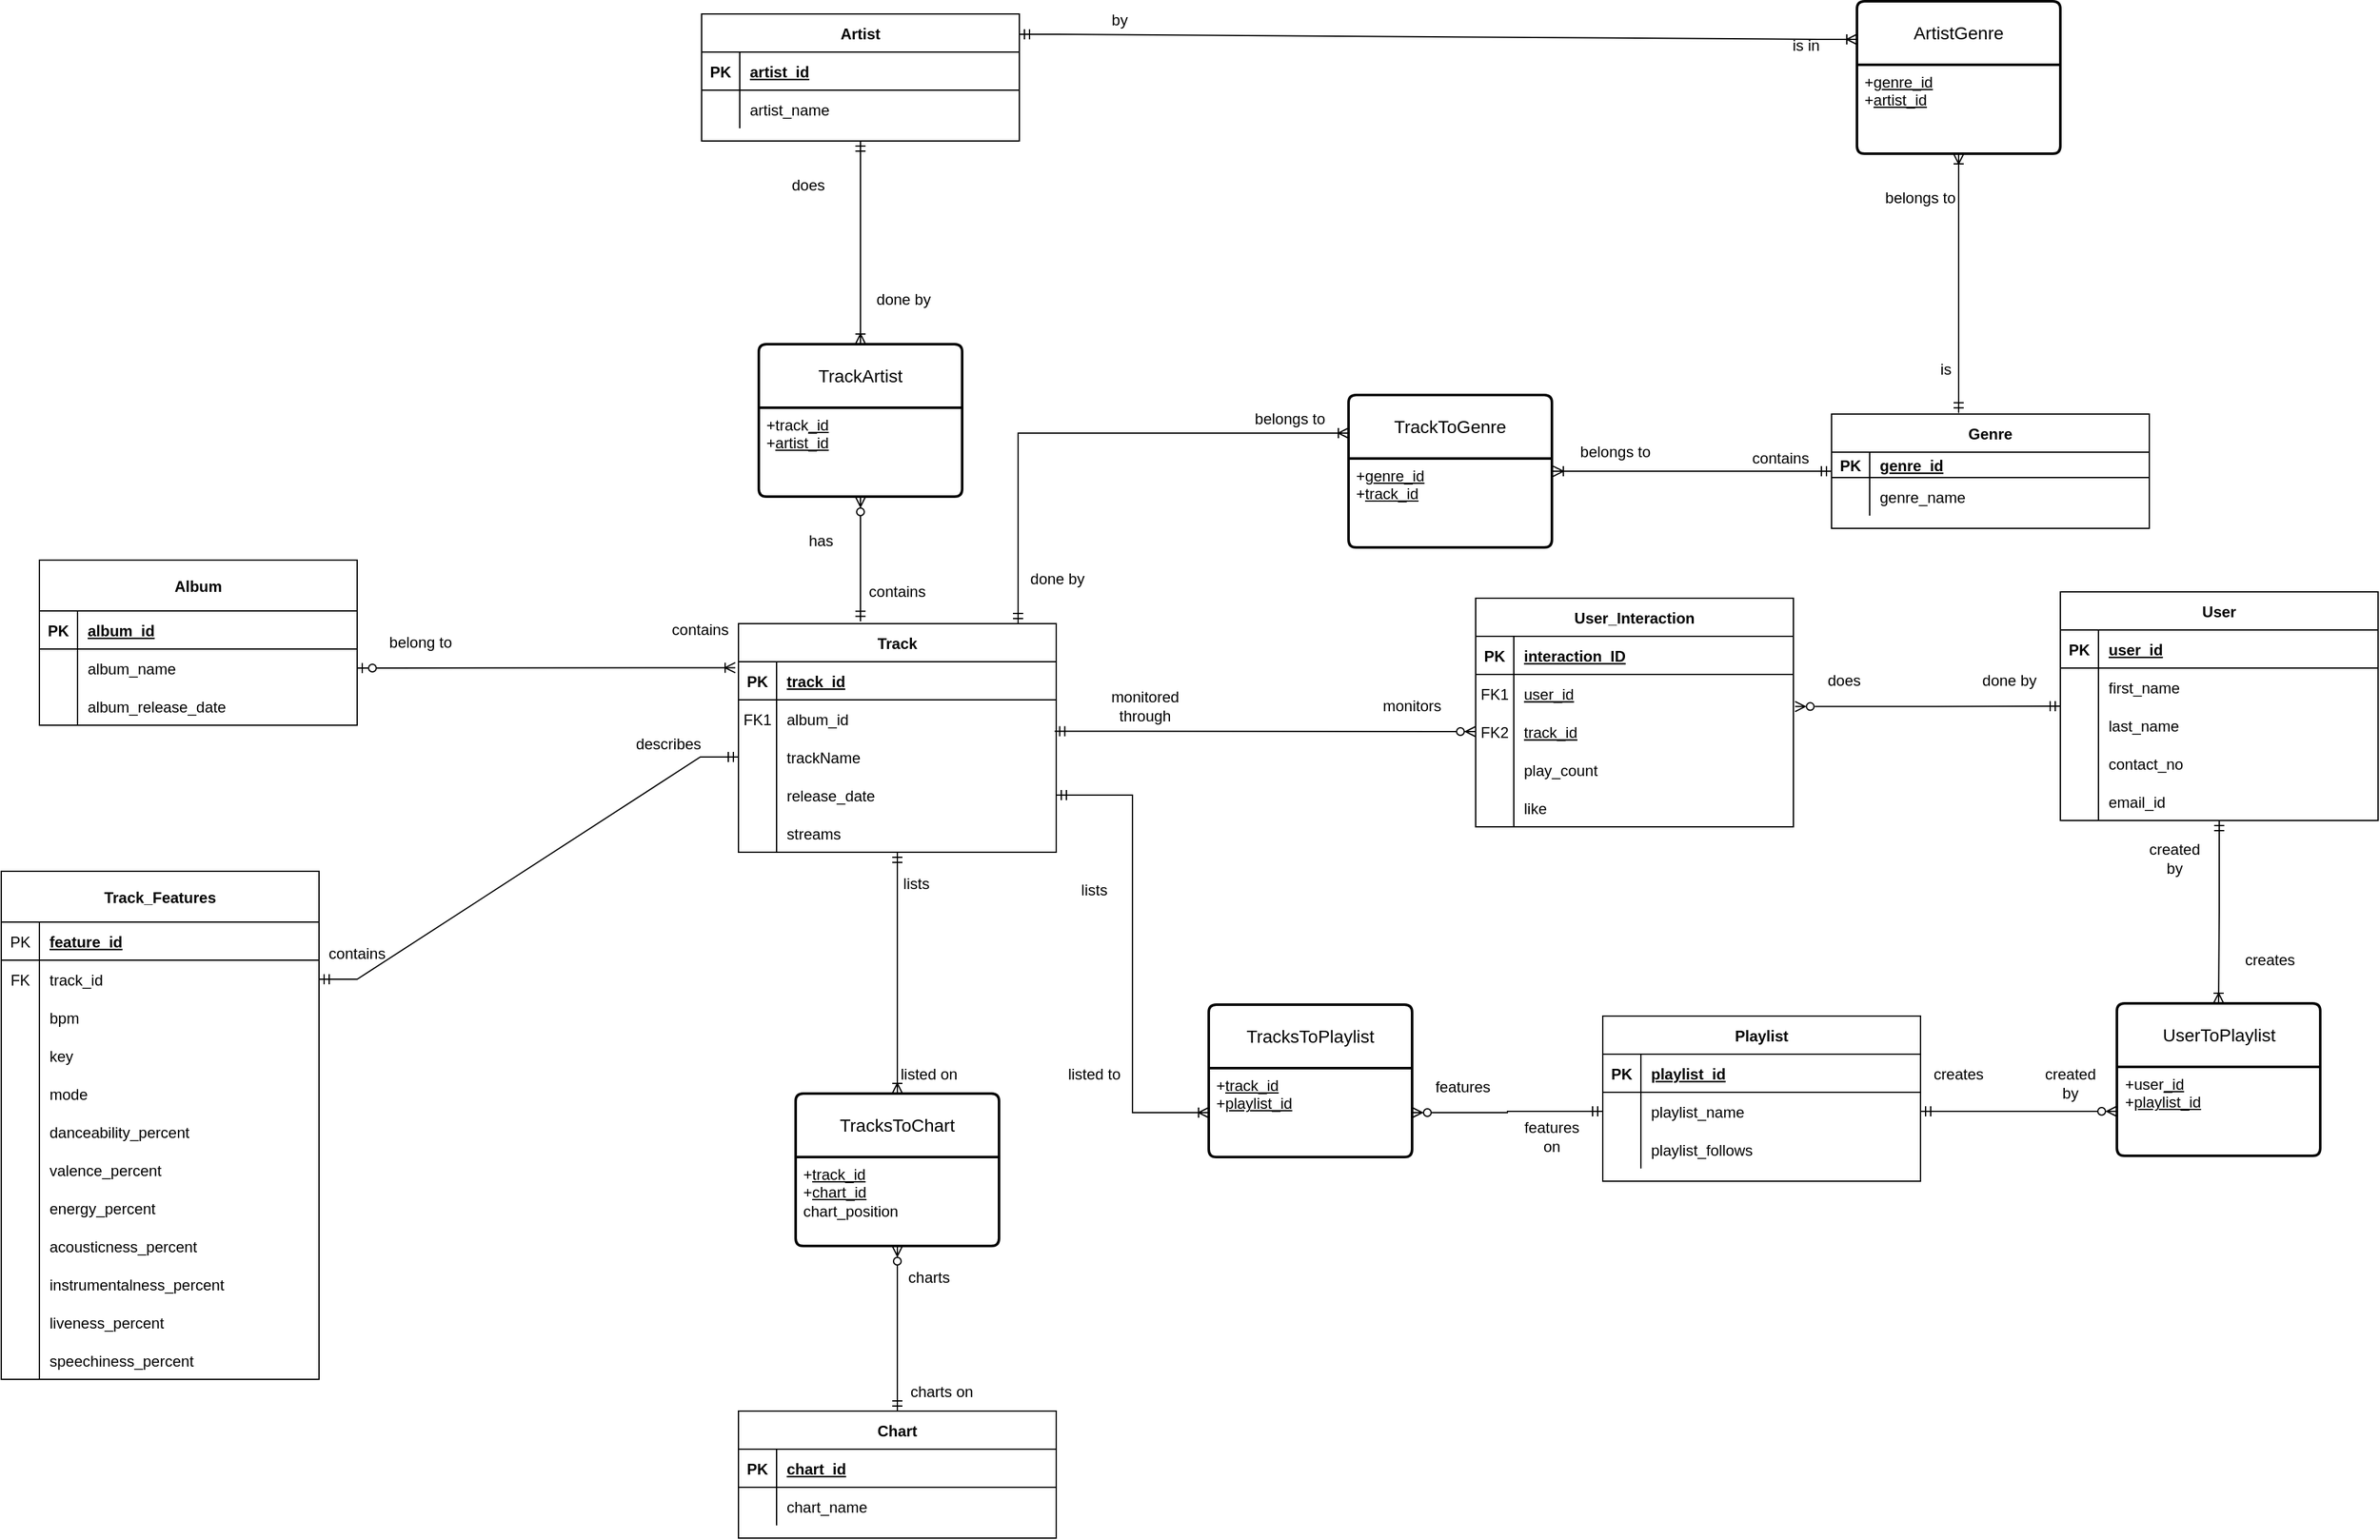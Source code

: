 <mxfile version="24.0.2" type="device">
  <diagram id="9mcw9mL9Vh6Q2EMT3pRJ" name="Page-1">
    <mxGraphModel dx="4026" dy="3192" grid="1" gridSize="10" guides="1" tooltips="1" connect="1" arrows="1" fold="1" page="1" pageScale="1" pageWidth="850" pageHeight="1100" math="0" shadow="0" extFonts="Permanent Marker^https://fonts.googleapis.com/css?family=Permanent+Marker">
      <root>
        <mxCell id="0" />
        <mxCell id="1" parent="0" />
        <mxCell id="8Quat16Bq5qd4TKXJoQB-4" style="edgeStyle=orthogonalEdgeStyle;rounded=0;orthogonalLoop=1;jettySize=auto;html=1;entryX=0.5;entryY=0;entryDx=0;entryDy=0;startArrow=ERmandOne;startFill=0;endArrow=ERoneToMany;endFill=0;" edge="1" parent="1" source="C-vyLk0tnHw3VtMMgP7b-2" target="BWweyHfWiqxXMftRkLdr-1">
          <mxGeometry relative="1" as="geometry" />
        </mxCell>
        <mxCell id="C-vyLk0tnHw3VtMMgP7b-2" value="Artist" style="shape=table;startSize=30;container=1;collapsible=1;childLayout=tableLayout;fixedRows=1;rowLines=0;fontStyle=1;align=center;resizeLast=1;" parent="1" vertex="1">
          <mxGeometry x="371" y="-230" width="250" height="100" as="geometry" />
        </mxCell>
        <mxCell id="C-vyLk0tnHw3VtMMgP7b-3" value="" style="shape=partialRectangle;collapsible=0;dropTarget=0;pointerEvents=0;fillColor=none;points=[[0,0.5],[1,0.5]];portConstraint=eastwest;top=0;left=0;right=0;bottom=1;" parent="C-vyLk0tnHw3VtMMgP7b-2" vertex="1">
          <mxGeometry y="30" width="250" height="30" as="geometry" />
        </mxCell>
        <mxCell id="C-vyLk0tnHw3VtMMgP7b-4" value="PK" style="shape=partialRectangle;overflow=hidden;connectable=0;fillColor=none;top=0;left=0;bottom=0;right=0;fontStyle=1;" parent="C-vyLk0tnHw3VtMMgP7b-3" vertex="1">
          <mxGeometry width="30" height="30" as="geometry">
            <mxRectangle width="30" height="30" as="alternateBounds" />
          </mxGeometry>
        </mxCell>
        <mxCell id="C-vyLk0tnHw3VtMMgP7b-5" value="artist_id" style="shape=partialRectangle;overflow=hidden;connectable=0;fillColor=none;top=0;left=0;bottom=0;right=0;align=left;spacingLeft=6;fontStyle=5;" parent="C-vyLk0tnHw3VtMMgP7b-3" vertex="1">
          <mxGeometry x="30" width="220" height="30" as="geometry">
            <mxRectangle width="220" height="30" as="alternateBounds" />
          </mxGeometry>
        </mxCell>
        <mxCell id="C-vyLk0tnHw3VtMMgP7b-6" value="" style="shape=partialRectangle;collapsible=0;dropTarget=0;pointerEvents=0;fillColor=none;points=[[0,0.5],[1,0.5]];portConstraint=eastwest;top=0;left=0;right=0;bottom=0;" parent="C-vyLk0tnHw3VtMMgP7b-2" vertex="1">
          <mxGeometry y="60" width="250" height="30" as="geometry" />
        </mxCell>
        <mxCell id="C-vyLk0tnHw3VtMMgP7b-7" value="" style="shape=partialRectangle;overflow=hidden;connectable=0;fillColor=none;top=0;left=0;bottom=0;right=0;" parent="C-vyLk0tnHw3VtMMgP7b-6" vertex="1">
          <mxGeometry width="30" height="30" as="geometry">
            <mxRectangle width="30" height="30" as="alternateBounds" />
          </mxGeometry>
        </mxCell>
        <mxCell id="C-vyLk0tnHw3VtMMgP7b-8" value="artist_name" style="shape=partialRectangle;overflow=hidden;connectable=0;fillColor=none;top=0;left=0;bottom=0;right=0;align=left;spacingLeft=6;" parent="C-vyLk0tnHw3VtMMgP7b-6" vertex="1">
          <mxGeometry x="30" width="220" height="30" as="geometry">
            <mxRectangle width="220" height="30" as="alternateBounds" />
          </mxGeometry>
        </mxCell>
        <mxCell id="BWweyHfWiqxXMftRkLdr-57" style="edgeStyle=orthogonalEdgeStyle;rounded=0;orthogonalLoop=1;jettySize=auto;html=1;entryX=0.5;entryY=1;entryDx=0;entryDy=0;endArrow=ERzeroToMany;endFill=0;startArrow=ERmandOne;startFill=0;exitX=0.384;exitY=-0.01;exitDx=0;exitDy=0;exitPerimeter=0;" parent="1" source="C-vyLk0tnHw3VtMMgP7b-23" target="BWweyHfWiqxXMftRkLdr-2" edge="1">
          <mxGeometry relative="1" as="geometry" />
        </mxCell>
        <mxCell id="C-vyLk0tnHw3VtMMgP7b-13" value="Album" style="shape=table;startSize=40;container=1;collapsible=1;childLayout=tableLayout;fixedRows=1;rowLines=0;fontStyle=1;align=center;resizeLast=1;" parent="1" vertex="1">
          <mxGeometry x="-150" y="200" width="250" height="130" as="geometry" />
        </mxCell>
        <mxCell id="C-vyLk0tnHw3VtMMgP7b-14" value="" style="shape=partialRectangle;collapsible=0;dropTarget=0;pointerEvents=0;fillColor=none;points=[[0,0.5],[1,0.5]];portConstraint=eastwest;top=0;left=0;right=0;bottom=1;" parent="C-vyLk0tnHw3VtMMgP7b-13" vertex="1">
          <mxGeometry y="40" width="250" height="30" as="geometry" />
        </mxCell>
        <mxCell id="C-vyLk0tnHw3VtMMgP7b-15" value="PK" style="shape=partialRectangle;overflow=hidden;connectable=0;fillColor=none;top=0;left=0;bottom=0;right=0;fontStyle=1;" parent="C-vyLk0tnHw3VtMMgP7b-14" vertex="1">
          <mxGeometry width="30" height="30" as="geometry">
            <mxRectangle width="30" height="30" as="alternateBounds" />
          </mxGeometry>
        </mxCell>
        <mxCell id="C-vyLk0tnHw3VtMMgP7b-16" value="album_id" style="shape=partialRectangle;overflow=hidden;connectable=0;fillColor=none;top=0;left=0;bottom=0;right=0;align=left;spacingLeft=6;fontStyle=5;" parent="C-vyLk0tnHw3VtMMgP7b-14" vertex="1">
          <mxGeometry x="30" width="220" height="30" as="geometry">
            <mxRectangle width="220" height="30" as="alternateBounds" />
          </mxGeometry>
        </mxCell>
        <mxCell id="C-vyLk0tnHw3VtMMgP7b-17" value="" style="shape=partialRectangle;collapsible=0;dropTarget=0;pointerEvents=0;fillColor=none;points=[[0,0.5],[1,0.5]];portConstraint=eastwest;top=0;left=0;right=0;bottom=0;" parent="C-vyLk0tnHw3VtMMgP7b-13" vertex="1">
          <mxGeometry y="70" width="250" height="30" as="geometry" />
        </mxCell>
        <mxCell id="C-vyLk0tnHw3VtMMgP7b-18" value="" style="shape=partialRectangle;overflow=hidden;connectable=0;fillColor=none;top=0;left=0;bottom=0;right=0;" parent="C-vyLk0tnHw3VtMMgP7b-17" vertex="1">
          <mxGeometry width="30" height="30" as="geometry">
            <mxRectangle width="30" height="30" as="alternateBounds" />
          </mxGeometry>
        </mxCell>
        <mxCell id="C-vyLk0tnHw3VtMMgP7b-19" value="album_name" style="shape=partialRectangle;overflow=hidden;connectable=0;fillColor=none;top=0;left=0;bottom=0;right=0;align=left;spacingLeft=6;" parent="C-vyLk0tnHw3VtMMgP7b-17" vertex="1">
          <mxGeometry x="30" width="220" height="30" as="geometry">
            <mxRectangle width="220" height="30" as="alternateBounds" />
          </mxGeometry>
        </mxCell>
        <mxCell id="C-vyLk0tnHw3VtMMgP7b-20" value="" style="shape=partialRectangle;collapsible=0;dropTarget=0;pointerEvents=0;fillColor=none;points=[[0,0.5],[1,0.5]];portConstraint=eastwest;top=0;left=0;right=0;bottom=0;" parent="C-vyLk0tnHw3VtMMgP7b-13" vertex="1">
          <mxGeometry y="100" width="250" height="30" as="geometry" />
        </mxCell>
        <mxCell id="C-vyLk0tnHw3VtMMgP7b-21" value="" style="shape=partialRectangle;overflow=hidden;connectable=0;fillColor=none;top=0;left=0;bottom=0;right=0;" parent="C-vyLk0tnHw3VtMMgP7b-20" vertex="1">
          <mxGeometry width="30" height="30" as="geometry">
            <mxRectangle width="30" height="30" as="alternateBounds" />
          </mxGeometry>
        </mxCell>
        <mxCell id="C-vyLk0tnHw3VtMMgP7b-22" value="album_release_date" style="shape=partialRectangle;overflow=hidden;connectable=0;fillColor=none;top=0;left=0;bottom=0;right=0;align=left;spacingLeft=6;" parent="C-vyLk0tnHw3VtMMgP7b-20" vertex="1">
          <mxGeometry x="30" width="220" height="30" as="geometry">
            <mxRectangle width="220" height="30" as="alternateBounds" />
          </mxGeometry>
        </mxCell>
        <mxCell id="BWweyHfWiqxXMftRkLdr-16" style="edgeStyle=orthogonalEdgeStyle;rounded=0;orthogonalLoop=1;jettySize=auto;html=1;exitX=0.5;exitY=1;exitDx=0;exitDy=0;entryX=0.5;entryY=0;entryDx=0;entryDy=0;startArrow=ERmandOne;startFill=0;endArrow=ERoneToMany;endFill=0;" parent="1" source="C-vyLk0tnHw3VtMMgP7b-23" target="BWweyHfWiqxXMftRkLdr-14" edge="1">
          <mxGeometry relative="1" as="geometry" />
        </mxCell>
        <mxCell id="C-vyLk0tnHw3VtMMgP7b-23" value="Track" style="shape=table;startSize=30;container=1;collapsible=1;childLayout=tableLayout;fixedRows=1;rowLines=0;fontStyle=1;align=center;resizeLast=1;" parent="1" vertex="1">
          <mxGeometry x="400" y="250" width="250" height="180" as="geometry" />
        </mxCell>
        <mxCell id="C-vyLk0tnHw3VtMMgP7b-24" value="" style="shape=partialRectangle;collapsible=0;dropTarget=0;pointerEvents=0;fillColor=none;points=[[0,0.5],[1,0.5]];portConstraint=eastwest;top=0;left=0;right=0;bottom=1;" parent="C-vyLk0tnHw3VtMMgP7b-23" vertex="1">
          <mxGeometry y="30" width="250" height="30" as="geometry" />
        </mxCell>
        <mxCell id="C-vyLk0tnHw3VtMMgP7b-25" value="PK" style="shape=partialRectangle;overflow=hidden;connectable=0;fillColor=none;top=0;left=0;bottom=0;right=0;fontStyle=1;" parent="C-vyLk0tnHw3VtMMgP7b-24" vertex="1">
          <mxGeometry width="30" height="30" as="geometry">
            <mxRectangle width="30" height="30" as="alternateBounds" />
          </mxGeometry>
        </mxCell>
        <mxCell id="C-vyLk0tnHw3VtMMgP7b-26" value="track_id" style="shape=partialRectangle;overflow=hidden;connectable=0;fillColor=none;top=0;left=0;bottom=0;right=0;align=left;spacingLeft=6;fontStyle=5;" parent="C-vyLk0tnHw3VtMMgP7b-24" vertex="1">
          <mxGeometry x="30" width="220" height="30" as="geometry">
            <mxRectangle width="220" height="30" as="alternateBounds" />
          </mxGeometry>
        </mxCell>
        <mxCell id="W_3PhDKlgREjC8A0tR95-39" style="shape=partialRectangle;collapsible=0;dropTarget=0;pointerEvents=0;fillColor=none;points=[[0,0.5],[1,0.5]];portConstraint=eastwest;top=0;left=0;right=0;bottom=0;" parent="C-vyLk0tnHw3VtMMgP7b-23" vertex="1">
          <mxGeometry y="60" width="250" height="30" as="geometry" />
        </mxCell>
        <mxCell id="W_3PhDKlgREjC8A0tR95-40" value="FK1" style="shape=partialRectangle;overflow=hidden;connectable=0;fillColor=none;top=0;left=0;bottom=0;right=0;" parent="W_3PhDKlgREjC8A0tR95-39" vertex="1">
          <mxGeometry width="30" height="30" as="geometry">
            <mxRectangle width="30" height="30" as="alternateBounds" />
          </mxGeometry>
        </mxCell>
        <mxCell id="W_3PhDKlgREjC8A0tR95-41" value="album_id" style="shape=partialRectangle;overflow=hidden;connectable=0;fillColor=none;top=0;left=0;bottom=0;right=0;align=left;spacingLeft=6;" parent="W_3PhDKlgREjC8A0tR95-39" vertex="1">
          <mxGeometry x="30" width="220" height="30" as="geometry">
            <mxRectangle width="220" height="30" as="alternateBounds" />
          </mxGeometry>
        </mxCell>
        <mxCell id="C-vyLk0tnHw3VtMMgP7b-27" value="" style="shape=partialRectangle;collapsible=0;dropTarget=0;pointerEvents=0;fillColor=none;points=[[0,0.5],[1,0.5]];portConstraint=eastwest;top=0;left=0;right=0;bottom=0;" parent="C-vyLk0tnHw3VtMMgP7b-23" vertex="1">
          <mxGeometry y="90" width="250" height="30" as="geometry" />
        </mxCell>
        <mxCell id="C-vyLk0tnHw3VtMMgP7b-28" value="" style="shape=partialRectangle;overflow=hidden;connectable=0;fillColor=none;top=0;left=0;bottom=0;right=0;" parent="C-vyLk0tnHw3VtMMgP7b-27" vertex="1">
          <mxGeometry width="30" height="30" as="geometry">
            <mxRectangle width="30" height="30" as="alternateBounds" />
          </mxGeometry>
        </mxCell>
        <mxCell id="C-vyLk0tnHw3VtMMgP7b-29" value="trackName" style="shape=partialRectangle;overflow=hidden;connectable=0;fillColor=none;top=0;left=0;bottom=0;right=0;align=left;spacingLeft=6;" parent="C-vyLk0tnHw3VtMMgP7b-27" vertex="1">
          <mxGeometry x="30" width="220" height="30" as="geometry">
            <mxRectangle width="220" height="30" as="alternateBounds" />
          </mxGeometry>
        </mxCell>
        <mxCell id="CjtTaXWii0RU9FjVBaqy-1" style="shape=partialRectangle;collapsible=0;dropTarget=0;pointerEvents=0;fillColor=none;points=[[0,0.5],[1,0.5]];portConstraint=eastwest;top=0;left=0;right=0;bottom=0;" parent="C-vyLk0tnHw3VtMMgP7b-23" vertex="1">
          <mxGeometry y="120" width="250" height="30" as="geometry" />
        </mxCell>
        <mxCell id="CjtTaXWii0RU9FjVBaqy-2" style="shape=partialRectangle;overflow=hidden;connectable=0;fillColor=none;top=0;left=0;bottom=0;right=0;" parent="CjtTaXWii0RU9FjVBaqy-1" vertex="1">
          <mxGeometry width="30" height="30" as="geometry">
            <mxRectangle width="30" height="30" as="alternateBounds" />
          </mxGeometry>
        </mxCell>
        <mxCell id="CjtTaXWii0RU9FjVBaqy-3" value="release_date" style="shape=partialRectangle;overflow=hidden;connectable=0;fillColor=none;top=0;left=0;bottom=0;right=0;align=left;spacingLeft=6;" parent="CjtTaXWii0RU9FjVBaqy-1" vertex="1">
          <mxGeometry x="30" width="220" height="30" as="geometry">
            <mxRectangle width="220" height="30" as="alternateBounds" />
          </mxGeometry>
        </mxCell>
        <mxCell id="CjtTaXWii0RU9FjVBaqy-5" style="shape=partialRectangle;collapsible=0;dropTarget=0;pointerEvents=0;fillColor=none;points=[[0,0.5],[1,0.5]];portConstraint=eastwest;top=0;left=0;right=0;bottom=0;" parent="C-vyLk0tnHw3VtMMgP7b-23" vertex="1">
          <mxGeometry y="150" width="250" height="30" as="geometry" />
        </mxCell>
        <mxCell id="CjtTaXWii0RU9FjVBaqy-6" style="shape=partialRectangle;overflow=hidden;connectable=0;fillColor=none;top=0;left=0;bottom=0;right=0;" parent="CjtTaXWii0RU9FjVBaqy-5" vertex="1">
          <mxGeometry width="30" height="30" as="geometry">
            <mxRectangle width="30" height="30" as="alternateBounds" />
          </mxGeometry>
        </mxCell>
        <mxCell id="CjtTaXWii0RU9FjVBaqy-7" value="streams" style="shape=partialRectangle;overflow=hidden;connectable=0;fillColor=none;top=0;left=0;bottom=0;right=0;align=left;spacingLeft=6;" parent="CjtTaXWii0RU9FjVBaqy-5" vertex="1">
          <mxGeometry x="30" width="220" height="30" as="geometry">
            <mxRectangle width="220" height="30" as="alternateBounds" />
          </mxGeometry>
        </mxCell>
        <mxCell id="CjtTaXWii0RU9FjVBaqy-48" value="Playlist" style="shape=table;startSize=30;container=1;collapsible=1;childLayout=tableLayout;fixedRows=1;rowLines=0;fontStyle=1;align=center;resizeLast=1;" parent="1" vertex="1">
          <mxGeometry x="1080" y="559" width="250" height="130" as="geometry" />
        </mxCell>
        <mxCell id="CjtTaXWii0RU9FjVBaqy-49" value="" style="shape=partialRectangle;collapsible=0;dropTarget=0;pointerEvents=0;fillColor=none;points=[[0,0.5],[1,0.5]];portConstraint=eastwest;top=0;left=0;right=0;bottom=1;" parent="CjtTaXWii0RU9FjVBaqy-48" vertex="1">
          <mxGeometry y="30" width="250" height="30" as="geometry" />
        </mxCell>
        <mxCell id="CjtTaXWii0RU9FjVBaqy-50" value="PK" style="shape=partialRectangle;overflow=hidden;connectable=0;fillColor=none;top=0;left=0;bottom=0;right=0;fontStyle=1;" parent="CjtTaXWii0RU9FjVBaqy-49" vertex="1">
          <mxGeometry width="30" height="30" as="geometry">
            <mxRectangle width="30" height="30" as="alternateBounds" />
          </mxGeometry>
        </mxCell>
        <mxCell id="CjtTaXWii0RU9FjVBaqy-51" value="playlist_id" style="shape=partialRectangle;overflow=hidden;connectable=0;fillColor=none;top=0;left=0;bottom=0;right=0;align=left;spacingLeft=6;fontStyle=5;" parent="CjtTaXWii0RU9FjVBaqy-49" vertex="1">
          <mxGeometry x="30" width="220" height="30" as="geometry">
            <mxRectangle width="220" height="30" as="alternateBounds" />
          </mxGeometry>
        </mxCell>
        <mxCell id="CjtTaXWii0RU9FjVBaqy-52" value="" style="shape=partialRectangle;collapsible=0;dropTarget=0;pointerEvents=0;fillColor=none;points=[[0,0.5],[1,0.5]];portConstraint=eastwest;top=0;left=0;right=0;bottom=0;" parent="CjtTaXWii0RU9FjVBaqy-48" vertex="1">
          <mxGeometry y="60" width="250" height="30" as="geometry" />
        </mxCell>
        <mxCell id="CjtTaXWii0RU9FjVBaqy-53" value="" style="shape=partialRectangle;overflow=hidden;connectable=0;fillColor=none;top=0;left=0;bottom=0;right=0;" parent="CjtTaXWii0RU9FjVBaqy-52" vertex="1">
          <mxGeometry width="30" height="30" as="geometry">
            <mxRectangle width="30" height="30" as="alternateBounds" />
          </mxGeometry>
        </mxCell>
        <mxCell id="CjtTaXWii0RU9FjVBaqy-54" value="playlist_name" style="shape=partialRectangle;overflow=hidden;connectable=0;fillColor=none;top=0;left=0;bottom=0;right=0;align=left;spacingLeft=6;" parent="CjtTaXWii0RU9FjVBaqy-52" vertex="1">
          <mxGeometry x="30" width="220" height="30" as="geometry">
            <mxRectangle width="220" height="30" as="alternateBounds" />
          </mxGeometry>
        </mxCell>
        <mxCell id="oVAbeZZ9by3tZHsLv-K5-55" value="" style="shape=partialRectangle;collapsible=0;dropTarget=0;pointerEvents=0;fillColor=none;points=[[0,0.5],[1,0.5]];portConstraint=eastwest;top=0;left=0;right=0;bottom=0;" parent="CjtTaXWii0RU9FjVBaqy-48" vertex="1">
          <mxGeometry y="90" width="250" height="30" as="geometry" />
        </mxCell>
        <mxCell id="oVAbeZZ9by3tZHsLv-K5-56" value="" style="shape=partialRectangle;overflow=hidden;connectable=0;fillColor=none;top=0;left=0;bottom=0;right=0;" parent="oVAbeZZ9by3tZHsLv-K5-55" vertex="1">
          <mxGeometry width="30" height="30" as="geometry">
            <mxRectangle width="30" height="30" as="alternateBounds" />
          </mxGeometry>
        </mxCell>
        <mxCell id="oVAbeZZ9by3tZHsLv-K5-57" value="playlist_follows" style="shape=partialRectangle;overflow=hidden;connectable=0;fillColor=none;top=0;left=0;bottom=0;right=0;align=left;spacingLeft=6;" parent="oVAbeZZ9by3tZHsLv-K5-55" vertex="1">
          <mxGeometry x="30" width="220" height="30" as="geometry">
            <mxRectangle width="220" height="30" as="alternateBounds" />
          </mxGeometry>
        </mxCell>
        <mxCell id="CjtTaXWii0RU9FjVBaqy-61" value="Chart" style="shape=table;startSize=30;container=1;collapsible=1;childLayout=tableLayout;fixedRows=1;rowLines=0;fontStyle=1;align=center;resizeLast=1;flipH=1;" parent="1" vertex="1">
          <mxGeometry x="400" y="870" width="250" height="100" as="geometry" />
        </mxCell>
        <mxCell id="CjtTaXWii0RU9FjVBaqy-62" value="" style="shape=partialRectangle;collapsible=0;dropTarget=0;pointerEvents=0;fillColor=none;points=[[0,0.5],[1,0.5]];portConstraint=eastwest;top=0;left=0;right=0;bottom=1;" parent="CjtTaXWii0RU9FjVBaqy-61" vertex="1">
          <mxGeometry y="30" width="250" height="30" as="geometry" />
        </mxCell>
        <mxCell id="CjtTaXWii0RU9FjVBaqy-63" value="PK" style="shape=partialRectangle;overflow=hidden;connectable=0;fillColor=none;top=0;left=0;bottom=0;right=0;fontStyle=1;" parent="CjtTaXWii0RU9FjVBaqy-62" vertex="1">
          <mxGeometry width="30" height="30" as="geometry">
            <mxRectangle width="30" height="30" as="alternateBounds" />
          </mxGeometry>
        </mxCell>
        <mxCell id="CjtTaXWii0RU9FjVBaqy-64" value="chart_id" style="shape=partialRectangle;overflow=hidden;connectable=0;fillColor=none;top=0;left=0;bottom=0;right=0;align=left;spacingLeft=6;fontStyle=5;" parent="CjtTaXWii0RU9FjVBaqy-62" vertex="1">
          <mxGeometry x="30" width="220" height="30" as="geometry">
            <mxRectangle width="220" height="30" as="alternateBounds" />
          </mxGeometry>
        </mxCell>
        <mxCell id="CjtTaXWii0RU9FjVBaqy-65" value="" style="shape=partialRectangle;collapsible=0;dropTarget=0;pointerEvents=0;fillColor=none;points=[[0,0.5],[1,0.5]];portConstraint=eastwest;top=0;left=0;right=0;bottom=0;" parent="CjtTaXWii0RU9FjVBaqy-61" vertex="1">
          <mxGeometry y="60" width="250" height="30" as="geometry" />
        </mxCell>
        <mxCell id="CjtTaXWii0RU9FjVBaqy-66" value="" style="shape=partialRectangle;overflow=hidden;connectable=0;fillColor=none;top=0;left=0;bottom=0;right=0;" parent="CjtTaXWii0RU9FjVBaqy-65" vertex="1">
          <mxGeometry width="30" height="30" as="geometry">
            <mxRectangle width="30" height="30" as="alternateBounds" />
          </mxGeometry>
        </mxCell>
        <mxCell id="CjtTaXWii0RU9FjVBaqy-67" value="chart_name" style="shape=partialRectangle;overflow=hidden;connectable=0;fillColor=none;top=0;left=0;bottom=0;right=0;align=left;spacingLeft=6;" parent="CjtTaXWii0RU9FjVBaqy-65" vertex="1">
          <mxGeometry x="30" width="220" height="30" as="geometry">
            <mxRectangle width="220" height="30" as="alternateBounds" />
          </mxGeometry>
        </mxCell>
        <mxCell id="W_3PhDKlgREjC8A0tR95-1" value="Track_Features" style="shape=table;startSize=40;container=1;collapsible=1;childLayout=tableLayout;fixedRows=1;rowLines=0;fontStyle=1;align=center;resizeLast=1;" parent="1" vertex="1">
          <mxGeometry x="-180" y="445" width="250" height="400" as="geometry" />
        </mxCell>
        <mxCell id="W_3PhDKlgREjC8A0tR95-2" value="" style="shape=partialRectangle;collapsible=0;dropTarget=0;pointerEvents=0;fillColor=none;points=[[0,0.5],[1,0.5]];portConstraint=eastwest;top=0;left=0;right=0;bottom=1;" parent="W_3PhDKlgREjC8A0tR95-1" vertex="1">
          <mxGeometry y="40" width="250" height="30" as="geometry" />
        </mxCell>
        <mxCell id="W_3PhDKlgREjC8A0tR95-3" value="PK" style="shape=partialRectangle;overflow=hidden;connectable=0;fillColor=none;top=0;left=0;bottom=0;right=0;fontStyle=0;" parent="W_3PhDKlgREjC8A0tR95-2" vertex="1">
          <mxGeometry width="30" height="30" as="geometry">
            <mxRectangle width="30" height="30" as="alternateBounds" />
          </mxGeometry>
        </mxCell>
        <mxCell id="W_3PhDKlgREjC8A0tR95-4" value="feature_id" style="shape=partialRectangle;overflow=hidden;connectable=0;fillColor=none;top=0;left=0;bottom=0;right=0;align=left;spacingLeft=6;fontStyle=5;" parent="W_3PhDKlgREjC8A0tR95-2" vertex="1">
          <mxGeometry x="30" width="220" height="30" as="geometry">
            <mxRectangle width="220" height="30" as="alternateBounds" />
          </mxGeometry>
        </mxCell>
        <mxCell id="BWweyHfWiqxXMftRkLdr-58" style="shape=partialRectangle;collapsible=0;dropTarget=0;pointerEvents=0;fillColor=none;points=[[0,0.5],[1,0.5]];portConstraint=eastwest;top=0;left=0;right=0;bottom=0;" parent="W_3PhDKlgREjC8A0tR95-1" vertex="1">
          <mxGeometry y="70" width="250" height="30" as="geometry" />
        </mxCell>
        <mxCell id="BWweyHfWiqxXMftRkLdr-59" value="FK" style="shape=partialRectangle;overflow=hidden;connectable=0;fillColor=none;top=0;left=0;bottom=0;right=0;" parent="BWweyHfWiqxXMftRkLdr-58" vertex="1">
          <mxGeometry width="30" height="30" as="geometry">
            <mxRectangle width="30" height="30" as="alternateBounds" />
          </mxGeometry>
        </mxCell>
        <mxCell id="BWweyHfWiqxXMftRkLdr-60" value="track_id" style="shape=partialRectangle;overflow=hidden;connectable=0;fillColor=none;top=0;left=0;bottom=0;right=0;align=left;spacingLeft=6;" parent="BWweyHfWiqxXMftRkLdr-58" vertex="1">
          <mxGeometry x="30" width="220" height="30" as="geometry">
            <mxRectangle width="220" height="30" as="alternateBounds" />
          </mxGeometry>
        </mxCell>
        <mxCell id="W_3PhDKlgREjC8A0tR95-5" value="" style="shape=partialRectangle;collapsible=0;dropTarget=0;pointerEvents=0;fillColor=none;points=[[0,0.5],[1,0.5]];portConstraint=eastwest;top=0;left=0;right=0;bottom=0;" parent="W_3PhDKlgREjC8A0tR95-1" vertex="1">
          <mxGeometry y="100" width="250" height="30" as="geometry" />
        </mxCell>
        <mxCell id="W_3PhDKlgREjC8A0tR95-6" value="" style="shape=partialRectangle;overflow=hidden;connectable=0;fillColor=none;top=0;left=0;bottom=0;right=0;" parent="W_3PhDKlgREjC8A0tR95-5" vertex="1">
          <mxGeometry width="30" height="30" as="geometry">
            <mxRectangle width="30" height="30" as="alternateBounds" />
          </mxGeometry>
        </mxCell>
        <mxCell id="W_3PhDKlgREjC8A0tR95-7" value="bpm" style="shape=partialRectangle;overflow=hidden;connectable=0;fillColor=none;top=0;left=0;bottom=0;right=0;align=left;spacingLeft=6;" parent="W_3PhDKlgREjC8A0tR95-5" vertex="1">
          <mxGeometry x="30" width="220" height="30" as="geometry">
            <mxRectangle width="220" height="30" as="alternateBounds" />
          </mxGeometry>
        </mxCell>
        <mxCell id="W_3PhDKlgREjC8A0tR95-8" style="shape=partialRectangle;collapsible=0;dropTarget=0;pointerEvents=0;fillColor=none;points=[[0,0.5],[1,0.5]];portConstraint=eastwest;top=0;left=0;right=0;bottom=0;" parent="W_3PhDKlgREjC8A0tR95-1" vertex="1">
          <mxGeometry y="130" width="250" height="30" as="geometry" />
        </mxCell>
        <mxCell id="W_3PhDKlgREjC8A0tR95-9" style="shape=partialRectangle;overflow=hidden;connectable=0;fillColor=none;top=0;left=0;bottom=0;right=0;" parent="W_3PhDKlgREjC8A0tR95-8" vertex="1">
          <mxGeometry width="30" height="30" as="geometry">
            <mxRectangle width="30" height="30" as="alternateBounds" />
          </mxGeometry>
        </mxCell>
        <mxCell id="W_3PhDKlgREjC8A0tR95-10" value="key" style="shape=partialRectangle;overflow=hidden;connectable=0;fillColor=none;top=0;left=0;bottom=0;right=0;align=left;spacingLeft=6;" parent="W_3PhDKlgREjC8A0tR95-8" vertex="1">
          <mxGeometry x="30" width="220" height="30" as="geometry">
            <mxRectangle width="220" height="30" as="alternateBounds" />
          </mxGeometry>
        </mxCell>
        <mxCell id="W_3PhDKlgREjC8A0tR95-11" style="shape=partialRectangle;collapsible=0;dropTarget=0;pointerEvents=0;fillColor=none;points=[[0,0.5],[1,0.5]];portConstraint=eastwest;top=0;left=0;right=0;bottom=0;" parent="W_3PhDKlgREjC8A0tR95-1" vertex="1">
          <mxGeometry y="160" width="250" height="30" as="geometry" />
        </mxCell>
        <mxCell id="W_3PhDKlgREjC8A0tR95-12" style="shape=partialRectangle;overflow=hidden;connectable=0;fillColor=none;top=0;left=0;bottom=0;right=0;" parent="W_3PhDKlgREjC8A0tR95-11" vertex="1">
          <mxGeometry width="30" height="30" as="geometry">
            <mxRectangle width="30" height="30" as="alternateBounds" />
          </mxGeometry>
        </mxCell>
        <mxCell id="W_3PhDKlgREjC8A0tR95-13" value="mode" style="shape=partialRectangle;overflow=hidden;connectable=0;fillColor=none;top=0;left=0;bottom=0;right=0;align=left;spacingLeft=6;" parent="W_3PhDKlgREjC8A0tR95-11" vertex="1">
          <mxGeometry x="30" width="220" height="30" as="geometry">
            <mxRectangle width="220" height="30" as="alternateBounds" />
          </mxGeometry>
        </mxCell>
        <mxCell id="W_3PhDKlgREjC8A0tR95-14" style="shape=partialRectangle;collapsible=0;dropTarget=0;pointerEvents=0;fillColor=none;points=[[0,0.5],[1,0.5]];portConstraint=eastwest;top=0;left=0;right=0;bottom=0;" parent="W_3PhDKlgREjC8A0tR95-1" vertex="1">
          <mxGeometry y="190" width="250" height="30" as="geometry" />
        </mxCell>
        <mxCell id="W_3PhDKlgREjC8A0tR95-15" style="shape=partialRectangle;overflow=hidden;connectable=0;fillColor=none;top=0;left=0;bottom=0;right=0;" parent="W_3PhDKlgREjC8A0tR95-14" vertex="1">
          <mxGeometry width="30" height="30" as="geometry">
            <mxRectangle width="30" height="30" as="alternateBounds" />
          </mxGeometry>
        </mxCell>
        <mxCell id="W_3PhDKlgREjC8A0tR95-16" value="danceability_percent" style="shape=partialRectangle;overflow=hidden;connectable=0;fillColor=none;top=0;left=0;bottom=0;right=0;align=left;spacingLeft=6;" parent="W_3PhDKlgREjC8A0tR95-14" vertex="1">
          <mxGeometry x="30" width="220" height="30" as="geometry">
            <mxRectangle width="220" height="30" as="alternateBounds" />
          </mxGeometry>
        </mxCell>
        <mxCell id="W_3PhDKlgREjC8A0tR95-17" style="shape=partialRectangle;collapsible=0;dropTarget=0;pointerEvents=0;fillColor=none;points=[[0,0.5],[1,0.5]];portConstraint=eastwest;top=0;left=0;right=0;bottom=0;" parent="W_3PhDKlgREjC8A0tR95-1" vertex="1">
          <mxGeometry y="220" width="250" height="30" as="geometry" />
        </mxCell>
        <mxCell id="W_3PhDKlgREjC8A0tR95-18" style="shape=partialRectangle;overflow=hidden;connectable=0;fillColor=none;top=0;left=0;bottom=0;right=0;" parent="W_3PhDKlgREjC8A0tR95-17" vertex="1">
          <mxGeometry width="30" height="30" as="geometry">
            <mxRectangle width="30" height="30" as="alternateBounds" />
          </mxGeometry>
        </mxCell>
        <mxCell id="W_3PhDKlgREjC8A0tR95-19" value="valence_percent" style="shape=partialRectangle;overflow=hidden;connectable=0;fillColor=none;top=0;left=0;bottom=0;right=0;align=left;spacingLeft=6;" parent="W_3PhDKlgREjC8A0tR95-17" vertex="1">
          <mxGeometry x="30" width="220" height="30" as="geometry">
            <mxRectangle width="220" height="30" as="alternateBounds" />
          </mxGeometry>
        </mxCell>
        <mxCell id="W_3PhDKlgREjC8A0tR95-20" style="shape=partialRectangle;collapsible=0;dropTarget=0;pointerEvents=0;fillColor=none;points=[[0,0.5],[1,0.5]];portConstraint=eastwest;top=0;left=0;right=0;bottom=0;" parent="W_3PhDKlgREjC8A0tR95-1" vertex="1">
          <mxGeometry y="250" width="250" height="30" as="geometry" />
        </mxCell>
        <mxCell id="W_3PhDKlgREjC8A0tR95-21" style="shape=partialRectangle;overflow=hidden;connectable=0;fillColor=none;top=0;left=0;bottom=0;right=0;" parent="W_3PhDKlgREjC8A0tR95-20" vertex="1">
          <mxGeometry width="30" height="30" as="geometry">
            <mxRectangle width="30" height="30" as="alternateBounds" />
          </mxGeometry>
        </mxCell>
        <mxCell id="W_3PhDKlgREjC8A0tR95-22" value="energy_percent" style="shape=partialRectangle;overflow=hidden;connectable=0;fillColor=none;top=0;left=0;bottom=0;right=0;align=left;spacingLeft=6;" parent="W_3PhDKlgREjC8A0tR95-20" vertex="1">
          <mxGeometry x="30" width="220" height="30" as="geometry">
            <mxRectangle width="220" height="30" as="alternateBounds" />
          </mxGeometry>
        </mxCell>
        <mxCell id="W_3PhDKlgREjC8A0tR95-23" style="shape=partialRectangle;collapsible=0;dropTarget=0;pointerEvents=0;fillColor=none;points=[[0,0.5],[1,0.5]];portConstraint=eastwest;top=0;left=0;right=0;bottom=0;" parent="W_3PhDKlgREjC8A0tR95-1" vertex="1">
          <mxGeometry y="280" width="250" height="30" as="geometry" />
        </mxCell>
        <mxCell id="W_3PhDKlgREjC8A0tR95-24" style="shape=partialRectangle;overflow=hidden;connectable=0;fillColor=none;top=0;left=0;bottom=0;right=0;" parent="W_3PhDKlgREjC8A0tR95-23" vertex="1">
          <mxGeometry width="30" height="30" as="geometry">
            <mxRectangle width="30" height="30" as="alternateBounds" />
          </mxGeometry>
        </mxCell>
        <mxCell id="W_3PhDKlgREjC8A0tR95-25" value="acousticness_percent" style="shape=partialRectangle;overflow=hidden;connectable=0;fillColor=none;top=0;left=0;bottom=0;right=0;align=left;spacingLeft=6;" parent="W_3PhDKlgREjC8A0tR95-23" vertex="1">
          <mxGeometry x="30" width="220" height="30" as="geometry">
            <mxRectangle width="220" height="30" as="alternateBounds" />
          </mxGeometry>
        </mxCell>
        <mxCell id="W_3PhDKlgREjC8A0tR95-26" style="shape=partialRectangle;collapsible=0;dropTarget=0;pointerEvents=0;fillColor=none;points=[[0,0.5],[1,0.5]];portConstraint=eastwest;top=0;left=0;right=0;bottom=0;" parent="W_3PhDKlgREjC8A0tR95-1" vertex="1">
          <mxGeometry y="310" width="250" height="30" as="geometry" />
        </mxCell>
        <mxCell id="W_3PhDKlgREjC8A0tR95-27" style="shape=partialRectangle;overflow=hidden;connectable=0;fillColor=none;top=0;left=0;bottom=0;right=0;" parent="W_3PhDKlgREjC8A0tR95-26" vertex="1">
          <mxGeometry width="30" height="30" as="geometry">
            <mxRectangle width="30" height="30" as="alternateBounds" />
          </mxGeometry>
        </mxCell>
        <mxCell id="W_3PhDKlgREjC8A0tR95-28" value="instrumentalness_percent" style="shape=partialRectangle;overflow=hidden;connectable=0;fillColor=none;top=0;left=0;bottom=0;right=0;align=left;spacingLeft=6;" parent="W_3PhDKlgREjC8A0tR95-26" vertex="1">
          <mxGeometry x="30" width="220" height="30" as="geometry">
            <mxRectangle width="220" height="30" as="alternateBounds" />
          </mxGeometry>
        </mxCell>
        <mxCell id="W_3PhDKlgREjC8A0tR95-29" style="shape=partialRectangle;collapsible=0;dropTarget=0;pointerEvents=0;fillColor=none;points=[[0,0.5],[1,0.5]];portConstraint=eastwest;top=0;left=0;right=0;bottom=0;" parent="W_3PhDKlgREjC8A0tR95-1" vertex="1">
          <mxGeometry y="340" width="250" height="30" as="geometry" />
        </mxCell>
        <mxCell id="W_3PhDKlgREjC8A0tR95-30" style="shape=partialRectangle;overflow=hidden;connectable=0;fillColor=none;top=0;left=0;bottom=0;right=0;" parent="W_3PhDKlgREjC8A0tR95-29" vertex="1">
          <mxGeometry width="30" height="30" as="geometry">
            <mxRectangle width="30" height="30" as="alternateBounds" />
          </mxGeometry>
        </mxCell>
        <mxCell id="W_3PhDKlgREjC8A0tR95-31" value="liveness_percent" style="shape=partialRectangle;overflow=hidden;connectable=0;fillColor=none;top=0;left=0;bottom=0;right=0;align=left;spacingLeft=6;" parent="W_3PhDKlgREjC8A0tR95-29" vertex="1">
          <mxGeometry x="30" width="220" height="30" as="geometry">
            <mxRectangle width="220" height="30" as="alternateBounds" />
          </mxGeometry>
        </mxCell>
        <mxCell id="W_3PhDKlgREjC8A0tR95-32" style="shape=partialRectangle;collapsible=0;dropTarget=0;pointerEvents=0;fillColor=none;points=[[0,0.5],[1,0.5]];portConstraint=eastwest;top=0;left=0;right=0;bottom=0;" parent="W_3PhDKlgREjC8A0tR95-1" vertex="1">
          <mxGeometry y="370" width="250" height="30" as="geometry" />
        </mxCell>
        <mxCell id="W_3PhDKlgREjC8A0tR95-33" style="shape=partialRectangle;overflow=hidden;connectable=0;fillColor=none;top=0;left=0;bottom=0;right=0;" parent="W_3PhDKlgREjC8A0tR95-32" vertex="1">
          <mxGeometry width="30" height="30" as="geometry">
            <mxRectangle width="30" height="30" as="alternateBounds" />
          </mxGeometry>
        </mxCell>
        <mxCell id="W_3PhDKlgREjC8A0tR95-34" value="speechiness_percent" style="shape=partialRectangle;overflow=hidden;connectable=0;fillColor=none;top=0;left=0;bottom=0;right=0;align=left;spacingLeft=6;" parent="W_3PhDKlgREjC8A0tR95-32" vertex="1">
          <mxGeometry x="30" width="220" height="30" as="geometry">
            <mxRectangle width="220" height="30" as="alternateBounds" />
          </mxGeometry>
        </mxCell>
        <mxCell id="W_3PhDKlgREjC8A0tR95-43" value="" style="edgeStyle=entityRelationEdgeStyle;fontSize=12;html=1;endArrow=ERoneToMany;startArrow=ERzeroToOne;rounded=0;entryX=-0.01;entryY=0.157;entryDx=0;entryDy=0;entryPerimeter=0;exitX=1;exitY=0.5;exitDx=0;exitDy=0;startFill=0;" parent="1" source="C-vyLk0tnHw3VtMMgP7b-17" target="C-vyLk0tnHw3VtMMgP7b-24" edge="1">
          <mxGeometry width="100" height="100" relative="1" as="geometry">
            <mxPoint x="250" y="90" as="sourcePoint" />
            <mxPoint x="260" y="340" as="targetPoint" />
          </mxGeometry>
        </mxCell>
        <mxCell id="W_3PhDKlgREjC8A0tR95-48" value="" style="edgeStyle=entityRelationEdgeStyle;fontSize=12;html=1;endArrow=ERmandOne;startArrow=ERmandOne;rounded=0;exitX=1;exitY=0.5;exitDx=0;exitDy=0;entryX=0;entryY=0.5;entryDx=0;entryDy=0;" parent="1" source="BWweyHfWiqxXMftRkLdr-58" target="C-vyLk0tnHw3VtMMgP7b-27" edge="1">
          <mxGeometry width="100" height="100" relative="1" as="geometry">
            <mxPoint x="280" y="410" as="sourcePoint" />
            <mxPoint x="400" y="300" as="targetPoint" />
          </mxGeometry>
        </mxCell>
        <mxCell id="BTDfA38sHnQrg08U4LZq-2" value="Genre" style="shape=table;startSize=30;container=1;collapsible=1;childLayout=tableLayout;fixedRows=1;rowLines=0;fontStyle=1;align=center;resizeLast=1;" parent="1" vertex="1">
          <mxGeometry x="1260" y="85" width="250" height="90" as="geometry" />
        </mxCell>
        <mxCell id="BTDfA38sHnQrg08U4LZq-3" value="" style="shape=partialRectangle;collapsible=0;dropTarget=0;pointerEvents=0;fillColor=none;points=[[0,0.5],[1,0.5]];portConstraint=eastwest;top=0;left=0;right=0;bottom=1;" parent="BTDfA38sHnQrg08U4LZq-2" vertex="1">
          <mxGeometry y="30" width="250" height="20" as="geometry" />
        </mxCell>
        <mxCell id="BTDfA38sHnQrg08U4LZq-4" value="PK" style="shape=partialRectangle;overflow=hidden;connectable=0;fillColor=none;top=0;left=0;bottom=0;right=0;fontStyle=1;" parent="BTDfA38sHnQrg08U4LZq-3" vertex="1">
          <mxGeometry width="30" height="20" as="geometry">
            <mxRectangle width="30" height="20" as="alternateBounds" />
          </mxGeometry>
        </mxCell>
        <mxCell id="BTDfA38sHnQrg08U4LZq-5" value="genre_id" style="shape=partialRectangle;overflow=hidden;connectable=0;fillColor=none;top=0;left=0;bottom=0;right=0;align=left;spacingLeft=6;fontStyle=5;" parent="BTDfA38sHnQrg08U4LZq-3" vertex="1">
          <mxGeometry x="30" width="220" height="20" as="geometry">
            <mxRectangle width="220" height="20" as="alternateBounds" />
          </mxGeometry>
        </mxCell>
        <mxCell id="BTDfA38sHnQrg08U4LZq-6" value="" style="shape=partialRectangle;collapsible=0;dropTarget=0;pointerEvents=0;fillColor=none;points=[[0,0.5],[1,0.5]];portConstraint=eastwest;top=0;left=0;right=0;bottom=0;" parent="BTDfA38sHnQrg08U4LZq-2" vertex="1">
          <mxGeometry y="50" width="250" height="30" as="geometry" />
        </mxCell>
        <mxCell id="BTDfA38sHnQrg08U4LZq-7" value="" style="shape=partialRectangle;overflow=hidden;connectable=0;fillColor=none;top=0;left=0;bottom=0;right=0;" parent="BTDfA38sHnQrg08U4LZq-6" vertex="1">
          <mxGeometry width="30" height="30" as="geometry">
            <mxRectangle width="30" height="30" as="alternateBounds" />
          </mxGeometry>
        </mxCell>
        <mxCell id="BTDfA38sHnQrg08U4LZq-8" value="genre_name" style="shape=partialRectangle;overflow=hidden;connectable=0;fillColor=none;top=0;left=0;bottom=0;right=0;align=left;spacingLeft=6;" parent="BTDfA38sHnQrg08U4LZq-6" vertex="1">
          <mxGeometry x="30" width="220" height="30" as="geometry">
            <mxRectangle width="220" height="30" as="alternateBounds" />
          </mxGeometry>
        </mxCell>
        <mxCell id="I4tKpFdt-nFLNKYZbQwc-36" value="User_Interaction" style="shape=table;startSize=30;container=1;collapsible=1;childLayout=tableLayout;fixedRows=1;rowLines=0;fontStyle=1;align=center;resizeLast=1;" parent="1" vertex="1">
          <mxGeometry x="980" y="230" width="250" height="180" as="geometry" />
        </mxCell>
        <mxCell id="I4tKpFdt-nFLNKYZbQwc-37" value="" style="shape=partialRectangle;collapsible=0;dropTarget=0;pointerEvents=0;fillColor=none;points=[[0,0.5],[1,0.5]];portConstraint=eastwest;top=0;left=0;right=0;bottom=1;" parent="I4tKpFdt-nFLNKYZbQwc-36" vertex="1">
          <mxGeometry y="30" width="250" height="30" as="geometry" />
        </mxCell>
        <mxCell id="I4tKpFdt-nFLNKYZbQwc-38" value="PK" style="shape=partialRectangle;overflow=hidden;connectable=0;fillColor=none;top=0;left=0;bottom=0;right=0;fontStyle=1;" parent="I4tKpFdt-nFLNKYZbQwc-37" vertex="1">
          <mxGeometry width="30" height="30" as="geometry">
            <mxRectangle width="30" height="30" as="alternateBounds" />
          </mxGeometry>
        </mxCell>
        <mxCell id="I4tKpFdt-nFLNKYZbQwc-39" value="interaction_ID" style="shape=partialRectangle;overflow=hidden;connectable=0;fillColor=none;top=0;left=0;bottom=0;right=0;align=left;spacingLeft=6;fontStyle=5;" parent="I4tKpFdt-nFLNKYZbQwc-37" vertex="1">
          <mxGeometry x="30" width="220" height="30" as="geometry">
            <mxRectangle width="220" height="30" as="alternateBounds" />
          </mxGeometry>
        </mxCell>
        <mxCell id="I4tKpFdt-nFLNKYZbQwc-40" style="shape=partialRectangle;collapsible=0;dropTarget=0;pointerEvents=0;fillColor=none;points=[[0,0.5],[1,0.5]];portConstraint=eastwest;top=0;left=0;right=0;bottom=0;" parent="I4tKpFdt-nFLNKYZbQwc-36" vertex="1">
          <mxGeometry y="60" width="250" height="30" as="geometry" />
        </mxCell>
        <mxCell id="I4tKpFdt-nFLNKYZbQwc-41" value="FK1" style="shape=partialRectangle;overflow=hidden;connectable=0;fillColor=none;top=0;left=0;bottom=0;right=0;" parent="I4tKpFdt-nFLNKYZbQwc-40" vertex="1">
          <mxGeometry width="30" height="30" as="geometry">
            <mxRectangle width="30" height="30" as="alternateBounds" />
          </mxGeometry>
        </mxCell>
        <mxCell id="I4tKpFdt-nFLNKYZbQwc-42" value="user_id" style="shape=partialRectangle;overflow=hidden;connectable=0;fillColor=none;top=0;left=0;bottom=0;right=0;align=left;spacingLeft=6;fontStyle=4" parent="I4tKpFdt-nFLNKYZbQwc-40" vertex="1">
          <mxGeometry x="30" width="220" height="30" as="geometry">
            <mxRectangle width="220" height="30" as="alternateBounds" />
          </mxGeometry>
        </mxCell>
        <mxCell id="I4tKpFdt-nFLNKYZbQwc-43" style="shape=partialRectangle;collapsible=0;dropTarget=0;pointerEvents=0;fillColor=none;points=[[0,0.5],[1,0.5]];portConstraint=eastwest;top=0;left=0;right=0;bottom=0;" parent="I4tKpFdt-nFLNKYZbQwc-36" vertex="1">
          <mxGeometry y="90" width="250" height="30" as="geometry" />
        </mxCell>
        <mxCell id="I4tKpFdt-nFLNKYZbQwc-44" value="FK2" style="shape=partialRectangle;overflow=hidden;connectable=0;fillColor=none;top=0;left=0;bottom=0;right=0;" parent="I4tKpFdt-nFLNKYZbQwc-43" vertex="1">
          <mxGeometry width="30" height="30" as="geometry">
            <mxRectangle width="30" height="30" as="alternateBounds" />
          </mxGeometry>
        </mxCell>
        <mxCell id="I4tKpFdt-nFLNKYZbQwc-45" value="track_id" style="shape=partialRectangle;overflow=hidden;connectable=0;fillColor=none;top=0;left=0;bottom=0;right=0;align=left;spacingLeft=6;fontStyle=4" parent="I4tKpFdt-nFLNKYZbQwc-43" vertex="1">
          <mxGeometry x="30" width="220" height="30" as="geometry">
            <mxRectangle width="220" height="30" as="alternateBounds" />
          </mxGeometry>
        </mxCell>
        <mxCell id="I4tKpFdt-nFLNKYZbQwc-46" style="shape=partialRectangle;collapsible=0;dropTarget=0;pointerEvents=0;fillColor=none;points=[[0,0.5],[1,0.5]];portConstraint=eastwest;top=0;left=0;right=0;bottom=0;" parent="I4tKpFdt-nFLNKYZbQwc-36" vertex="1">
          <mxGeometry y="120" width="250" height="30" as="geometry" />
        </mxCell>
        <mxCell id="I4tKpFdt-nFLNKYZbQwc-47" style="shape=partialRectangle;overflow=hidden;connectable=0;fillColor=none;top=0;left=0;bottom=0;right=0;" parent="I4tKpFdt-nFLNKYZbQwc-46" vertex="1">
          <mxGeometry width="30" height="30" as="geometry">
            <mxRectangle width="30" height="30" as="alternateBounds" />
          </mxGeometry>
        </mxCell>
        <mxCell id="I4tKpFdt-nFLNKYZbQwc-48" value="play_count" style="shape=partialRectangle;overflow=hidden;connectable=0;fillColor=none;top=0;left=0;bottom=0;right=0;align=left;spacingLeft=6;" parent="I4tKpFdt-nFLNKYZbQwc-46" vertex="1">
          <mxGeometry x="30" width="220" height="30" as="geometry">
            <mxRectangle width="220" height="30" as="alternateBounds" />
          </mxGeometry>
        </mxCell>
        <mxCell id="I4tKpFdt-nFLNKYZbQwc-49" style="shape=partialRectangle;collapsible=0;dropTarget=0;pointerEvents=0;fillColor=none;points=[[0,0.5],[1,0.5]];portConstraint=eastwest;top=0;left=0;right=0;bottom=0;" parent="I4tKpFdt-nFLNKYZbQwc-36" vertex="1">
          <mxGeometry y="150" width="250" height="30" as="geometry" />
        </mxCell>
        <mxCell id="I4tKpFdt-nFLNKYZbQwc-50" style="shape=partialRectangle;overflow=hidden;connectable=0;fillColor=none;top=0;left=0;bottom=0;right=0;" parent="I4tKpFdt-nFLNKYZbQwc-49" vertex="1">
          <mxGeometry width="30" height="30" as="geometry">
            <mxRectangle width="30" height="30" as="alternateBounds" />
          </mxGeometry>
        </mxCell>
        <mxCell id="I4tKpFdt-nFLNKYZbQwc-51" value="like" style="shape=partialRectangle;overflow=hidden;connectable=0;fillColor=none;top=0;left=0;bottom=0;right=0;align=left;spacingLeft=6;" parent="I4tKpFdt-nFLNKYZbQwc-49" vertex="1">
          <mxGeometry x="30" width="220" height="30" as="geometry">
            <mxRectangle width="220" height="30" as="alternateBounds" />
          </mxGeometry>
        </mxCell>
        <mxCell id="BWweyHfWiqxXMftRkLdr-1" value="TrackArtist" style="swimlane;childLayout=stackLayout;horizontal=1;startSize=50;horizontalStack=0;rounded=1;fontSize=14;fontStyle=0;strokeWidth=2;resizeParent=0;resizeLast=1;shadow=0;dashed=0;align=center;arcSize=4;whiteSpace=wrap;html=1;" parent="1" vertex="1">
          <mxGeometry x="416" y="30" width="160" height="120" as="geometry" />
        </mxCell>
        <mxCell id="BWweyHfWiqxXMftRkLdr-2" value="+track&lt;u&gt;_id&lt;/u&gt;&lt;br&gt;+&lt;u&gt;artist_id&lt;/u&gt;&lt;div&gt;&lt;br&gt;&lt;/div&gt;" style="align=left;strokeColor=none;fillColor=none;spacingLeft=4;fontSize=12;verticalAlign=top;resizable=0;rotatable=0;part=1;html=1;" parent="BWweyHfWiqxXMftRkLdr-1" vertex="1">
          <mxGeometry y="50" width="160" height="70" as="geometry" />
        </mxCell>
        <mxCell id="BWweyHfWiqxXMftRkLdr-5" value="ArtistGenre" style="swimlane;childLayout=stackLayout;horizontal=1;startSize=50;horizontalStack=0;rounded=1;fontSize=14;fontStyle=0;strokeWidth=2;resizeParent=0;resizeLast=1;shadow=0;dashed=0;align=center;arcSize=4;whiteSpace=wrap;html=1;" parent="1" vertex="1">
          <mxGeometry x="1280" y="-240" width="160" height="120" as="geometry" />
        </mxCell>
        <mxCell id="BWweyHfWiqxXMftRkLdr-6" value="+&lt;u&gt;genre_id&lt;/u&gt;&lt;br&gt;+&lt;u&gt;artist_id&lt;/u&gt;&lt;div&gt;&lt;br&gt;&lt;/div&gt;" style="align=left;strokeColor=none;fillColor=none;spacingLeft=4;fontSize=12;verticalAlign=top;resizable=0;rotatable=0;part=1;html=1;" parent="BWweyHfWiqxXMftRkLdr-5" vertex="1">
          <mxGeometry y="50" width="160" height="70" as="geometry" />
        </mxCell>
        <mxCell id="BWweyHfWiqxXMftRkLdr-7" value="" style="edgeStyle=entityRelationEdgeStyle;fontSize=12;html=1;endArrow=ERoneToMany;startArrow=ERmandOne;rounded=0;entryX=0;entryY=0.25;entryDx=0;entryDy=0;startFill=0;exitX=1;exitY=0.16;exitDx=0;exitDy=0;exitPerimeter=0;endFill=0;" parent="1" source="C-vyLk0tnHw3VtMMgP7b-2" target="BWweyHfWiqxXMftRkLdr-5" edge="1">
          <mxGeometry width="100" height="100" relative="1" as="geometry">
            <mxPoint x="820" y="50" as="sourcePoint" />
            <mxPoint x="920" y="-170" as="targetPoint" />
          </mxGeometry>
        </mxCell>
        <mxCell id="BWweyHfWiqxXMftRkLdr-9" value="TracksToPlaylist" style="swimlane;childLayout=stackLayout;horizontal=1;startSize=50;horizontalStack=0;rounded=1;fontSize=14;fontStyle=0;strokeWidth=2;resizeParent=0;resizeLast=1;shadow=0;dashed=0;align=center;arcSize=4;whiteSpace=wrap;html=1;" parent="1" vertex="1">
          <mxGeometry x="770" y="550" width="160" height="120" as="geometry" />
        </mxCell>
        <mxCell id="BWweyHfWiqxXMftRkLdr-10" value="+&lt;u&gt;track_id&lt;/u&gt;&lt;br&gt;+&lt;u&gt;playlist_id&lt;/u&gt;&lt;div&gt;&lt;br&gt;&lt;/div&gt;" style="align=left;strokeColor=none;fillColor=none;spacingLeft=4;fontSize=12;verticalAlign=top;resizable=0;rotatable=0;part=1;html=1;" parent="BWweyHfWiqxXMftRkLdr-9" vertex="1">
          <mxGeometry y="50" width="160" height="70" as="geometry" />
        </mxCell>
        <mxCell id="BWweyHfWiqxXMftRkLdr-14" value="TracksToChart" style="swimlane;childLayout=stackLayout;horizontal=1;startSize=50;horizontalStack=0;rounded=1;fontSize=14;fontStyle=0;strokeWidth=2;resizeParent=0;resizeLast=1;shadow=0;dashed=0;align=center;arcSize=4;whiteSpace=wrap;html=1;" parent="1" vertex="1">
          <mxGeometry x="445" y="620" width="160" height="120" as="geometry" />
        </mxCell>
        <mxCell id="BWweyHfWiqxXMftRkLdr-15" value="+&lt;u&gt;track_id&lt;/u&gt;&lt;br&gt;+&lt;u&gt;chart_id&lt;/u&gt;&lt;div&gt;chart_position&lt;br&gt;&lt;/div&gt;" style="align=left;strokeColor=none;fillColor=none;spacingLeft=4;fontSize=12;verticalAlign=top;resizable=0;rotatable=0;part=1;html=1;" parent="BWweyHfWiqxXMftRkLdr-14" vertex="1">
          <mxGeometry y="50" width="160" height="70" as="geometry" />
        </mxCell>
        <mxCell id="BWweyHfWiqxXMftRkLdr-17" style="edgeStyle=orthogonalEdgeStyle;rounded=0;orthogonalLoop=1;jettySize=auto;html=1;exitX=0.5;exitY=1;exitDx=0;exitDy=0;entryX=0.5;entryY=0;entryDx=0;entryDy=0;startArrow=ERzeroToMany;startFill=0;endArrow=ERmandOne;endFill=0;" parent="1" source="BWweyHfWiqxXMftRkLdr-15" target="CjtTaXWii0RU9FjVBaqy-61" edge="1">
          <mxGeometry relative="1" as="geometry" />
        </mxCell>
        <mxCell id="BWweyHfWiqxXMftRkLdr-19" style="edgeStyle=orthogonalEdgeStyle;rounded=0;orthogonalLoop=1;jettySize=auto;html=1;entryX=0.4;entryY=-0.01;entryDx=0;entryDy=0;entryPerimeter=0;endArrow=ERmandOne;endFill=0;startArrow=ERoneToMany;startFill=0;" parent="1" source="BWweyHfWiqxXMftRkLdr-6" target="BTDfA38sHnQrg08U4LZq-2" edge="1">
          <mxGeometry relative="1" as="geometry" />
        </mxCell>
        <mxCell id="BWweyHfWiqxXMftRkLdr-21" value="TrackToGenre" style="swimlane;childLayout=stackLayout;horizontal=1;startSize=50;horizontalStack=0;rounded=1;fontSize=14;fontStyle=0;strokeWidth=2;resizeParent=0;resizeLast=1;shadow=0;dashed=0;align=center;arcSize=4;whiteSpace=wrap;html=1;" parent="1" vertex="1">
          <mxGeometry x="880" y="70" width="160" height="120" as="geometry" />
        </mxCell>
        <mxCell id="BWweyHfWiqxXMftRkLdr-22" value="+&lt;u&gt;genre_id&lt;/u&gt;&lt;br&gt;+&lt;u&gt;track_id&lt;/u&gt;&lt;div&gt;&lt;br&gt;&lt;/div&gt;" style="align=left;strokeColor=none;fillColor=none;spacingLeft=4;fontSize=12;verticalAlign=top;resizable=0;rotatable=0;part=1;html=1;" parent="BWweyHfWiqxXMftRkLdr-21" vertex="1">
          <mxGeometry y="50" width="160" height="70" as="geometry" />
        </mxCell>
        <mxCell id="BWweyHfWiqxXMftRkLdr-23" style="edgeStyle=orthogonalEdgeStyle;rounded=0;orthogonalLoop=1;jettySize=auto;html=1;entryX=1.006;entryY=0.143;entryDx=0;entryDy=0;entryPerimeter=0;startArrow=ERmandOne;startFill=0;endArrow=ERoneToMany;endFill=0;" parent="1" source="BTDfA38sHnQrg08U4LZq-2" target="BWweyHfWiqxXMftRkLdr-22" edge="1">
          <mxGeometry relative="1" as="geometry" />
        </mxCell>
        <mxCell id="BWweyHfWiqxXMftRkLdr-24" style="edgeStyle=orthogonalEdgeStyle;rounded=0;orthogonalLoop=1;jettySize=auto;html=1;exitX=1;exitY=0.5;exitDx=0;exitDy=0;entryX=-0.019;entryY=0.317;entryDx=0;entryDy=0;entryPerimeter=0;strokeColor=none;startArrow=ERmandOne;startFill=0;" parent="1" source="C-vyLk0tnHw3VtMMgP7b-27" target="BWweyHfWiqxXMftRkLdr-21" edge="1">
          <mxGeometry relative="1" as="geometry" />
        </mxCell>
        <mxCell id="BWweyHfWiqxXMftRkLdr-25" style="edgeStyle=orthogonalEdgeStyle;rounded=0;orthogonalLoop=1;jettySize=auto;html=1;entryX=0;entryY=0.25;entryDx=0;entryDy=0;startArrow=ERmandOne;startFill=0;endArrow=ERoneToMany;endFill=0;" parent="1" target="BWweyHfWiqxXMftRkLdr-21" edge="1">
          <mxGeometry relative="1" as="geometry">
            <mxPoint x="620" y="250" as="sourcePoint" />
            <Array as="points">
              <mxPoint x="620" y="250" />
              <mxPoint x="620" y="100" />
            </Array>
          </mxGeometry>
        </mxCell>
        <mxCell id="BWweyHfWiqxXMftRkLdr-26" value="" style="edgeStyle=entityRelationEdgeStyle;fontSize=12;html=1;endArrow=ERzeroToMany;endFill=1;startArrow=ERmandOne;rounded=0;entryX=0;entryY=0.5;entryDx=0;entryDy=0;startFill=0;exitX=0.995;exitY=-0.176;exitDx=0;exitDy=0;exitPerimeter=0;" parent="1" source="C-vyLk0tnHw3VtMMgP7b-27" target="I4tKpFdt-nFLNKYZbQwc-43" edge="1">
          <mxGeometry width="100" height="100" relative="1" as="geometry">
            <mxPoint x="650" y="480" as="sourcePoint" />
            <mxPoint x="750" y="380" as="targetPoint" />
          </mxGeometry>
        </mxCell>
        <mxCell id="8Quat16Bq5qd4TKXJoQB-8" style="edgeStyle=orthogonalEdgeStyle;rounded=0;orthogonalLoop=1;jettySize=auto;html=1;entryX=0.5;entryY=0;entryDx=0;entryDy=0;startArrow=ERmandOne;startFill=0;endArrow=ERoneToMany;endFill=0;" edge="1" parent="1" source="BWweyHfWiqxXMftRkLdr-31" target="oVAbeZZ9by3tZHsLv-K5-50">
          <mxGeometry relative="1" as="geometry" />
        </mxCell>
        <mxCell id="BWweyHfWiqxXMftRkLdr-31" value="User" style="shape=table;startSize=30;container=1;collapsible=1;childLayout=tableLayout;fixedRows=1;rowLines=0;fontStyle=1;align=center;resizeLast=1;" parent="1" vertex="1">
          <mxGeometry x="1440" y="225" width="250" height="180" as="geometry" />
        </mxCell>
        <mxCell id="BWweyHfWiqxXMftRkLdr-32" value="" style="shape=partialRectangle;collapsible=0;dropTarget=0;pointerEvents=0;fillColor=none;points=[[0,0.5],[1,0.5]];portConstraint=eastwest;top=0;left=0;right=0;bottom=1;" parent="BWweyHfWiqxXMftRkLdr-31" vertex="1">
          <mxGeometry y="30" width="250" height="30" as="geometry" />
        </mxCell>
        <mxCell id="BWweyHfWiqxXMftRkLdr-33" value="PK" style="shape=partialRectangle;overflow=hidden;connectable=0;fillColor=none;top=0;left=0;bottom=0;right=0;fontStyle=1;" parent="BWweyHfWiqxXMftRkLdr-32" vertex="1">
          <mxGeometry width="30" height="30" as="geometry">
            <mxRectangle width="30" height="30" as="alternateBounds" />
          </mxGeometry>
        </mxCell>
        <mxCell id="BWweyHfWiqxXMftRkLdr-34" value="user_id" style="shape=partialRectangle;overflow=hidden;connectable=0;fillColor=none;top=0;left=0;bottom=0;right=0;align=left;spacingLeft=6;fontStyle=5;" parent="BWweyHfWiqxXMftRkLdr-32" vertex="1">
          <mxGeometry x="30" width="220" height="30" as="geometry">
            <mxRectangle width="220" height="30" as="alternateBounds" />
          </mxGeometry>
        </mxCell>
        <mxCell id="BWweyHfWiqxXMftRkLdr-41" style="shape=partialRectangle;collapsible=0;dropTarget=0;pointerEvents=0;fillColor=none;points=[[0,0.5],[1,0.5]];portConstraint=eastwest;top=0;left=0;right=0;bottom=0;" parent="BWweyHfWiqxXMftRkLdr-31" vertex="1">
          <mxGeometry y="60" width="250" height="30" as="geometry" />
        </mxCell>
        <mxCell id="BWweyHfWiqxXMftRkLdr-42" style="shape=partialRectangle;overflow=hidden;connectable=0;fillColor=none;top=0;left=0;bottom=0;right=0;" parent="BWweyHfWiqxXMftRkLdr-41" vertex="1">
          <mxGeometry width="30" height="30" as="geometry">
            <mxRectangle width="30" height="30" as="alternateBounds" />
          </mxGeometry>
        </mxCell>
        <mxCell id="BWweyHfWiqxXMftRkLdr-43" value="first_name" style="shape=partialRectangle;overflow=hidden;connectable=0;fillColor=none;top=0;left=0;bottom=0;right=0;align=left;spacingLeft=6;" parent="BWweyHfWiqxXMftRkLdr-41" vertex="1">
          <mxGeometry x="30" width="220" height="30" as="geometry">
            <mxRectangle width="220" height="30" as="alternateBounds" />
          </mxGeometry>
        </mxCell>
        <mxCell id="BWweyHfWiqxXMftRkLdr-44" style="shape=partialRectangle;collapsible=0;dropTarget=0;pointerEvents=0;fillColor=none;points=[[0,0.5],[1,0.5]];portConstraint=eastwest;top=0;left=0;right=0;bottom=0;" parent="BWweyHfWiqxXMftRkLdr-31" vertex="1">
          <mxGeometry y="90" width="250" height="30" as="geometry" />
        </mxCell>
        <mxCell id="BWweyHfWiqxXMftRkLdr-45" style="shape=partialRectangle;overflow=hidden;connectable=0;fillColor=none;top=0;left=0;bottom=0;right=0;" parent="BWweyHfWiqxXMftRkLdr-44" vertex="1">
          <mxGeometry width="30" height="30" as="geometry">
            <mxRectangle width="30" height="30" as="alternateBounds" />
          </mxGeometry>
        </mxCell>
        <mxCell id="BWweyHfWiqxXMftRkLdr-46" value="last_name" style="shape=partialRectangle;overflow=hidden;connectable=0;fillColor=none;top=0;left=0;bottom=0;right=0;align=left;spacingLeft=6;" parent="BWweyHfWiqxXMftRkLdr-44" vertex="1">
          <mxGeometry x="30" width="220" height="30" as="geometry">
            <mxRectangle width="220" height="30" as="alternateBounds" />
          </mxGeometry>
        </mxCell>
        <mxCell id="BWweyHfWiqxXMftRkLdr-50" style="shape=partialRectangle;collapsible=0;dropTarget=0;pointerEvents=0;fillColor=none;points=[[0,0.5],[1,0.5]];portConstraint=eastwest;top=0;left=0;right=0;bottom=0;" parent="BWweyHfWiqxXMftRkLdr-31" vertex="1">
          <mxGeometry y="120" width="250" height="30" as="geometry" />
        </mxCell>
        <mxCell id="BWweyHfWiqxXMftRkLdr-51" style="shape=partialRectangle;overflow=hidden;connectable=0;fillColor=none;top=0;left=0;bottom=0;right=0;" parent="BWweyHfWiqxXMftRkLdr-50" vertex="1">
          <mxGeometry width="30" height="30" as="geometry">
            <mxRectangle width="30" height="30" as="alternateBounds" />
          </mxGeometry>
        </mxCell>
        <mxCell id="BWweyHfWiqxXMftRkLdr-52" value="contact_no" style="shape=partialRectangle;overflow=hidden;connectable=0;fillColor=none;top=0;left=0;bottom=0;right=0;align=left;spacingLeft=6;" parent="BWweyHfWiqxXMftRkLdr-50" vertex="1">
          <mxGeometry x="30" width="220" height="30" as="geometry">
            <mxRectangle width="220" height="30" as="alternateBounds" />
          </mxGeometry>
        </mxCell>
        <mxCell id="BWweyHfWiqxXMftRkLdr-53" style="shape=partialRectangle;collapsible=0;dropTarget=0;pointerEvents=0;fillColor=none;points=[[0,0.5],[1,0.5]];portConstraint=eastwest;top=0;left=0;right=0;bottom=0;" parent="BWweyHfWiqxXMftRkLdr-31" vertex="1">
          <mxGeometry y="150" width="250" height="30" as="geometry" />
        </mxCell>
        <mxCell id="BWweyHfWiqxXMftRkLdr-54" style="shape=partialRectangle;overflow=hidden;connectable=0;fillColor=none;top=0;left=0;bottom=0;right=0;" parent="BWweyHfWiqxXMftRkLdr-53" vertex="1">
          <mxGeometry width="30" height="30" as="geometry">
            <mxRectangle width="30" height="30" as="alternateBounds" />
          </mxGeometry>
        </mxCell>
        <mxCell id="BWweyHfWiqxXMftRkLdr-55" value="email_id" style="shape=partialRectangle;overflow=hidden;connectable=0;fillColor=none;top=0;left=0;bottom=0;right=0;align=left;spacingLeft=6;" parent="BWweyHfWiqxXMftRkLdr-53" vertex="1">
          <mxGeometry x="30" width="220" height="30" as="geometry">
            <mxRectangle width="220" height="30" as="alternateBounds" />
          </mxGeometry>
        </mxCell>
        <mxCell id="BWweyHfWiqxXMftRkLdr-56" style="edgeStyle=orthogonalEdgeStyle;rounded=0;orthogonalLoop=1;jettySize=auto;html=1;startArrow=ERzeroToMany;startFill=0;endArrow=ERmandOne;endFill=0;exitX=1.005;exitY=0.843;exitDx=0;exitDy=0;exitPerimeter=0;" parent="1" source="I4tKpFdt-nFLNKYZbQwc-40" target="BWweyHfWiqxXMftRkLdr-31" edge="1">
          <mxGeometry relative="1" as="geometry" />
        </mxCell>
        <mxCell id="oVAbeZZ9by3tZHsLv-K5-4" value="belong to" style="text;html=1;align=center;verticalAlign=middle;whiteSpace=wrap;rounded=0;" parent="1" vertex="1">
          <mxGeometry x="120" y="250" width="60" height="30" as="geometry" />
        </mxCell>
        <mxCell id="oVAbeZZ9by3tZHsLv-K5-11" value="contains" style="text;html=1;align=center;verticalAlign=middle;whiteSpace=wrap;rounded=0;" parent="1" vertex="1">
          <mxGeometry x="340" y="240" width="60" height="30" as="geometry" />
        </mxCell>
        <mxCell id="oVAbeZZ9by3tZHsLv-K5-13" value="has" style="text;html=1;align=center;verticalAlign=middle;whiteSpace=wrap;rounded=0;" parent="1" vertex="1">
          <mxGeometry x="435" y="170" width="60" height="30" as="geometry" />
        </mxCell>
        <mxCell id="oVAbeZZ9by3tZHsLv-K5-16" value="does" style="text;html=1;align=center;verticalAlign=middle;whiteSpace=wrap;rounded=0;" parent="1" vertex="1">
          <mxGeometry x="425" y="-110" width="60" height="30" as="geometry" />
        </mxCell>
        <mxCell id="oVAbeZZ9by3tZHsLv-K5-17" value="done by" style="text;html=1;align=center;verticalAlign=middle;whiteSpace=wrap;rounded=0;" parent="1" vertex="1">
          <mxGeometry x="500" y="-20" width="60" height="30" as="geometry" />
        </mxCell>
        <mxCell id="oVAbeZZ9by3tZHsLv-K5-18" value="is in" style="text;html=1;align=center;verticalAlign=middle;whiteSpace=wrap;rounded=0;" parent="1" vertex="1">
          <mxGeometry x="1210" y="-220" width="60" height="30" as="geometry" />
        </mxCell>
        <mxCell id="oVAbeZZ9by3tZHsLv-K5-19" value="by" style="text;html=1;align=center;verticalAlign=middle;whiteSpace=wrap;rounded=0;" parent="1" vertex="1">
          <mxGeometry x="670" y="-240" width="60" height="30" as="geometry" />
        </mxCell>
        <mxCell id="oVAbeZZ9by3tZHsLv-K5-20" value="is" style="text;html=1;align=center;verticalAlign=middle;whiteSpace=wrap;rounded=0;" parent="1" vertex="1">
          <mxGeometry x="1320" y="35" width="60" height="30" as="geometry" />
        </mxCell>
        <mxCell id="oVAbeZZ9by3tZHsLv-K5-21" value="belongs to" style="text;html=1;align=center;verticalAlign=middle;whiteSpace=wrap;rounded=0;" parent="1" vertex="1">
          <mxGeometry x="1300" y="-100" width="60" height="30" as="geometry" />
        </mxCell>
        <mxCell id="oVAbeZZ9by3tZHsLv-K5-22" value="belongs to" style="text;html=1;align=center;verticalAlign=middle;whiteSpace=wrap;rounded=0;" parent="1" vertex="1">
          <mxGeometry x="804" y="74" width="60" height="30" as="geometry" />
        </mxCell>
        <mxCell id="oVAbeZZ9by3tZHsLv-K5-23" value="done by" style="text;html=1;align=center;verticalAlign=middle;whiteSpace=wrap;rounded=0;" parent="1" vertex="1">
          <mxGeometry x="621" y="200" width="60" height="30" as="geometry" />
        </mxCell>
        <mxCell id="oVAbeZZ9by3tZHsLv-K5-25" value="monitors" style="text;html=1;align=center;verticalAlign=middle;whiteSpace=wrap;rounded=0;" parent="1" vertex="1">
          <mxGeometry x="900" y="300" width="60" height="30" as="geometry" />
        </mxCell>
        <mxCell id="oVAbeZZ9by3tZHsLv-K5-26" value="monitored through" style="text;html=1;align=center;verticalAlign=middle;whiteSpace=wrap;rounded=0;" parent="1" vertex="1">
          <mxGeometry x="690" y="300" width="60" height="30" as="geometry" />
        </mxCell>
        <mxCell id="oVAbeZZ9by3tZHsLv-K5-27" value="belongs to" style="text;html=1;align=center;verticalAlign=middle;whiteSpace=wrap;rounded=0;" parent="1" vertex="1">
          <mxGeometry x="1060" y="100" width="60" height="30" as="geometry" />
        </mxCell>
        <mxCell id="oVAbeZZ9by3tZHsLv-K5-28" value="contains" style="text;html=1;align=center;verticalAlign=middle;whiteSpace=wrap;rounded=0;" parent="1" vertex="1">
          <mxGeometry x="1190" y="105" width="60" height="30" as="geometry" />
        </mxCell>
        <mxCell id="oVAbeZZ9by3tZHsLv-K5-29" value="done by" style="text;html=1;align=center;verticalAlign=middle;whiteSpace=wrap;rounded=0;" parent="1" vertex="1">
          <mxGeometry x="1370" y="280" width="60" height="30" as="geometry" />
        </mxCell>
        <mxCell id="oVAbeZZ9by3tZHsLv-K5-30" value="does" style="text;html=1;align=center;verticalAlign=middle;whiteSpace=wrap;rounded=0;" parent="1" vertex="1">
          <mxGeometry x="1240" y="280" width="60" height="30" as="geometry" />
        </mxCell>
        <mxCell id="oVAbeZZ9by3tZHsLv-K5-31" value="contains" style="text;html=1;align=center;verticalAlign=middle;whiteSpace=wrap;rounded=0;" parent="1" vertex="1">
          <mxGeometry x="70" y="495" width="60" height="30" as="geometry" />
        </mxCell>
        <mxCell id="oVAbeZZ9by3tZHsLv-K5-32" value="describes" style="text;html=1;align=center;verticalAlign=middle;whiteSpace=wrap;rounded=0;" parent="1" vertex="1">
          <mxGeometry x="315" y="330" width="60" height="30" as="geometry" />
        </mxCell>
        <mxCell id="oVAbeZZ9by3tZHsLv-K5-33" value="listed on" style="text;html=1;align=center;verticalAlign=middle;whiteSpace=wrap;rounded=0;" parent="1" vertex="1">
          <mxGeometry x="520" y="590" width="60" height="30" as="geometry" />
        </mxCell>
        <mxCell id="oVAbeZZ9by3tZHsLv-K5-34" value="lists" style="text;html=1;align=center;verticalAlign=middle;whiteSpace=wrap;rounded=0;" parent="1" vertex="1">
          <mxGeometry x="510" y="440" width="60" height="30" as="geometry" />
        </mxCell>
        <mxCell id="oVAbeZZ9by3tZHsLv-K5-35" value="charts on" style="text;html=1;align=center;verticalAlign=middle;whiteSpace=wrap;rounded=0;" parent="1" vertex="1">
          <mxGeometry x="530" y="840" width="60" height="30" as="geometry" />
        </mxCell>
        <mxCell id="oVAbeZZ9by3tZHsLv-K5-36" value="charts" style="text;html=1;align=center;verticalAlign=middle;whiteSpace=wrap;rounded=0;" parent="1" vertex="1">
          <mxGeometry x="520" y="750" width="60" height="30" as="geometry" />
        </mxCell>
        <mxCell id="oVAbeZZ9by3tZHsLv-K5-37" value="listed to" style="text;html=1;align=center;verticalAlign=middle;whiteSpace=wrap;rounded=0;" parent="1" vertex="1">
          <mxGeometry x="650" y="590" width="60" height="30" as="geometry" />
        </mxCell>
        <mxCell id="oVAbeZZ9by3tZHsLv-K5-38" value="lists" style="text;html=1;align=center;verticalAlign=middle;whiteSpace=wrap;rounded=0;" parent="1" vertex="1">
          <mxGeometry x="650" y="445" width="60" height="30" as="geometry" />
        </mxCell>
        <mxCell id="oVAbeZZ9by3tZHsLv-K5-39" value="features on" style="text;html=1;align=center;verticalAlign=middle;whiteSpace=wrap;rounded=0;" parent="1" vertex="1">
          <mxGeometry x="1010" y="639" width="60" height="30" as="geometry" />
        </mxCell>
        <mxCell id="oVAbeZZ9by3tZHsLv-K5-40" value="features" style="text;html=1;align=center;verticalAlign=middle;whiteSpace=wrap;rounded=0;" parent="1" vertex="1">
          <mxGeometry x="940" y="600" width="60" height="30" as="geometry" />
        </mxCell>
        <mxCell id="oVAbeZZ9by3tZHsLv-K5-50" value="UserToPlaylist" style="swimlane;childLayout=stackLayout;horizontal=1;startSize=50;horizontalStack=0;rounded=1;fontSize=14;fontStyle=0;strokeWidth=2;resizeParent=0;resizeLast=1;shadow=0;dashed=0;align=center;arcSize=4;whiteSpace=wrap;html=1;" parent="1" vertex="1">
          <mxGeometry x="1484.5" y="549" width="160" height="120" as="geometry" />
        </mxCell>
        <mxCell id="oVAbeZZ9by3tZHsLv-K5-51" value="+user&lt;u&gt;_id&lt;/u&gt;&lt;br&gt;+&lt;u&gt;playlist_id&lt;/u&gt;&lt;div&gt;&lt;br&gt;&lt;/div&gt;" style="align=left;strokeColor=none;fillColor=none;spacingLeft=4;fontSize=12;verticalAlign=top;resizable=0;rotatable=0;part=1;html=1;" parent="oVAbeZZ9by3tZHsLv-K5-50" vertex="1">
          <mxGeometry y="50" width="160" height="70" as="geometry" />
        </mxCell>
        <mxCell id="oVAbeZZ9by3tZHsLv-K5-60" value="creates" style="text;html=1;align=center;verticalAlign=middle;whiteSpace=wrap;rounded=0;" parent="1" vertex="1">
          <mxGeometry x="1330" y="590" width="60" height="30" as="geometry" />
        </mxCell>
        <mxCell id="U7NjKwpn8sfP8_n07dBq-1" value="created&lt;div&gt;by&lt;/div&gt;" style="text;html=1;align=center;verticalAlign=middle;whiteSpace=wrap;rounded=0;" parent="1" vertex="1">
          <mxGeometry x="1500" y="420" width="60" height="30" as="geometry" />
        </mxCell>
        <mxCell id="U7NjKwpn8sfP8_n07dBq-2" value="creates" style="text;html=1;align=center;verticalAlign=middle;whiteSpace=wrap;rounded=0;" parent="1" vertex="1">
          <mxGeometry x="1574.5" y="500" width="60" height="30" as="geometry" />
        </mxCell>
        <mxCell id="U7NjKwpn8sfP8_n07dBq-3" value="created&lt;div&gt;by&lt;/div&gt;" style="text;html=1;align=center;verticalAlign=middle;whiteSpace=wrap;rounded=0;" parent="1" vertex="1">
          <mxGeometry x="1418" y="597" width="60" height="30" as="geometry" />
        </mxCell>
        <mxCell id="U7NjKwpn8sfP8_n07dBq-5" value="contains" style="text;html=1;align=center;verticalAlign=middle;whiteSpace=wrap;rounded=0;" parent="1" vertex="1">
          <mxGeometry x="495" y="210" width="60" height="30" as="geometry" />
        </mxCell>
        <mxCell id="8Quat16Bq5qd4TKXJoQB-10" style="edgeStyle=orthogonalEdgeStyle;rounded=0;orthogonalLoop=1;jettySize=auto;html=1;entryX=0;entryY=0.5;entryDx=0;entryDy=0;startArrow=ERmandOne;startFill=0;endArrow=ERzeroToMany;endFill=0;" edge="1" parent="1" source="CjtTaXWii0RU9FjVBaqy-52" target="oVAbeZZ9by3tZHsLv-K5-51">
          <mxGeometry relative="1" as="geometry" />
        </mxCell>
        <mxCell id="8Quat16Bq5qd4TKXJoQB-11" style="edgeStyle=orthogonalEdgeStyle;rounded=0;orthogonalLoop=1;jettySize=auto;html=1;entryX=0;entryY=0.5;entryDx=0;entryDy=0;startArrow=ERmandOne;startFill=0;endArrow=ERoneToMany;endFill=0;" edge="1" parent="1" source="CjtTaXWii0RU9FjVBaqy-1" target="BWweyHfWiqxXMftRkLdr-10">
          <mxGeometry relative="1" as="geometry" />
        </mxCell>
        <mxCell id="8Quat16Bq5qd4TKXJoQB-12" style="edgeStyle=orthogonalEdgeStyle;rounded=0;orthogonalLoop=1;jettySize=auto;html=1;entryX=0;entryY=0.5;entryDx=0;entryDy=0;startArrow=ERzeroToMany;startFill=0;endArrow=ERmandOne;endFill=0;" edge="1" parent="1" source="BWweyHfWiqxXMftRkLdr-10" target="CjtTaXWii0RU9FjVBaqy-52">
          <mxGeometry relative="1" as="geometry" />
        </mxCell>
      </root>
    </mxGraphModel>
  </diagram>
</mxfile>
